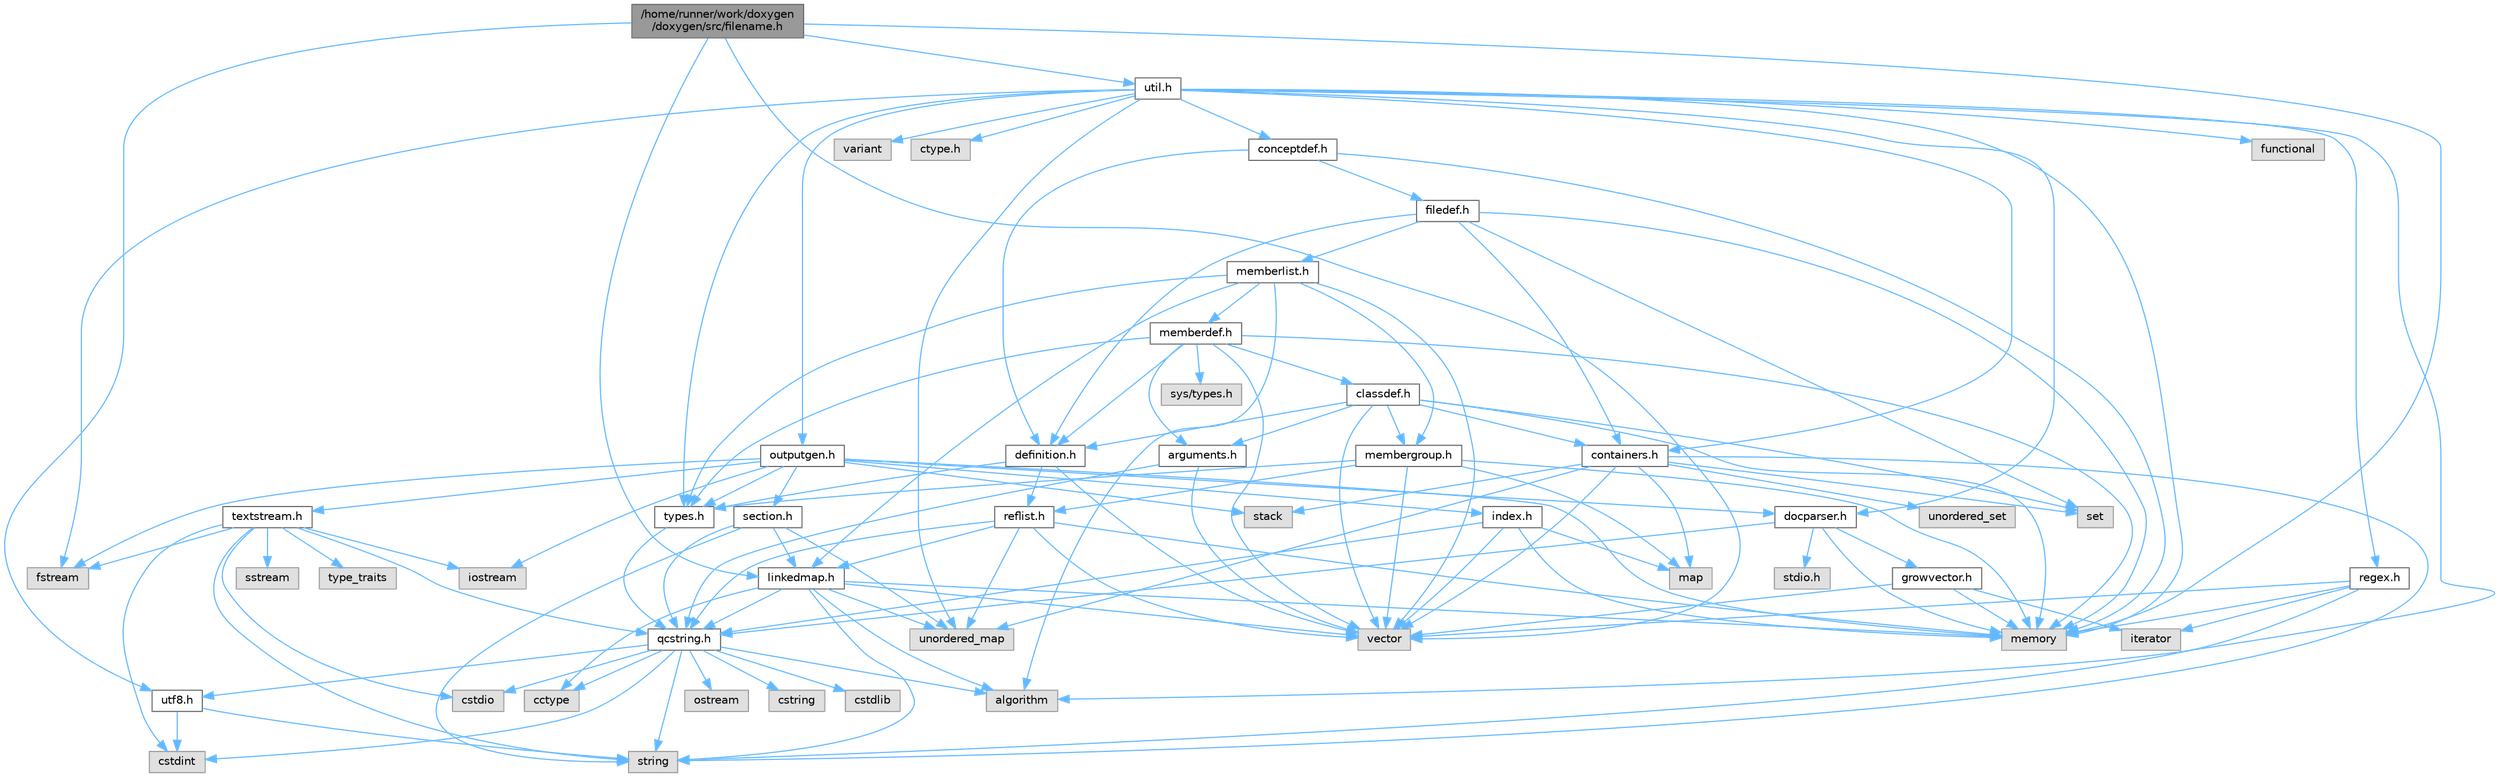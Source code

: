 digraph "/home/runner/work/doxygen/doxygen/src/filename.h"
{
 // INTERACTIVE_SVG=YES
 // LATEX_PDF_SIZE
  bgcolor="transparent";
  edge [fontname=Helvetica,fontsize=10,labelfontname=Helvetica,labelfontsize=10];
  node [fontname=Helvetica,fontsize=10,shape=box,height=0.2,width=0.4];
  Node1 [id="Node000001",label="/home/runner/work/doxygen\l/doxygen/src/filename.h",height=0.2,width=0.4,color="gray40", fillcolor="grey60", style="filled", fontcolor="black"];
  Node1 -> Node2 [id="edge1_Node000001_Node000002",color="steelblue1",style="solid"];
  Node2 [id="Node000002",label="memory",height=0.2,width=0.4,color="grey60", fillcolor="#E0E0E0", style="filled"];
  Node1 -> Node3 [id="edge2_Node000001_Node000003",color="steelblue1",style="solid"];
  Node3 [id="Node000003",label="vector",height=0.2,width=0.4,color="grey60", fillcolor="#E0E0E0", style="filled"];
  Node1 -> Node4 [id="edge3_Node000001_Node000004",color="steelblue1",style="solid"];
  Node4 [id="Node000004",label="linkedmap.h",height=0.2,width=0.4,color="grey40", fillcolor="white", style="filled",URL="$da/de1/linkedmap_8h.html",tooltip=" "];
  Node4 -> Node5 [id="edge4_Node000004_Node000005",color="steelblue1",style="solid"];
  Node5 [id="Node000005",label="unordered_map",height=0.2,width=0.4,color="grey60", fillcolor="#E0E0E0", style="filled"];
  Node4 -> Node3 [id="edge5_Node000004_Node000003",color="steelblue1",style="solid"];
  Node4 -> Node2 [id="edge6_Node000004_Node000002",color="steelblue1",style="solid"];
  Node4 -> Node6 [id="edge7_Node000004_Node000006",color="steelblue1",style="solid"];
  Node6 [id="Node000006",label="string",height=0.2,width=0.4,color="grey60", fillcolor="#E0E0E0", style="filled"];
  Node4 -> Node7 [id="edge8_Node000004_Node000007",color="steelblue1",style="solid"];
  Node7 [id="Node000007",label="algorithm",height=0.2,width=0.4,color="grey60", fillcolor="#E0E0E0", style="filled"];
  Node4 -> Node8 [id="edge9_Node000004_Node000008",color="steelblue1",style="solid"];
  Node8 [id="Node000008",label="cctype",height=0.2,width=0.4,color="grey60", fillcolor="#E0E0E0", style="filled"];
  Node4 -> Node9 [id="edge10_Node000004_Node000009",color="steelblue1",style="solid"];
  Node9 [id="Node000009",label="qcstring.h",height=0.2,width=0.4,color="grey40", fillcolor="white", style="filled",URL="$d7/d5c/qcstring_8h.html",tooltip=" "];
  Node9 -> Node6 [id="edge11_Node000009_Node000006",color="steelblue1",style="solid"];
  Node9 -> Node7 [id="edge12_Node000009_Node000007",color="steelblue1",style="solid"];
  Node9 -> Node8 [id="edge13_Node000009_Node000008",color="steelblue1",style="solid"];
  Node9 -> Node10 [id="edge14_Node000009_Node000010",color="steelblue1",style="solid"];
  Node10 [id="Node000010",label="cstring",height=0.2,width=0.4,color="grey60", fillcolor="#E0E0E0", style="filled"];
  Node9 -> Node11 [id="edge15_Node000009_Node000011",color="steelblue1",style="solid"];
  Node11 [id="Node000011",label="cstdio",height=0.2,width=0.4,color="grey60", fillcolor="#E0E0E0", style="filled"];
  Node9 -> Node12 [id="edge16_Node000009_Node000012",color="steelblue1",style="solid"];
  Node12 [id="Node000012",label="cstdlib",height=0.2,width=0.4,color="grey60", fillcolor="#E0E0E0", style="filled"];
  Node9 -> Node13 [id="edge17_Node000009_Node000013",color="steelblue1",style="solid"];
  Node13 [id="Node000013",label="cstdint",height=0.2,width=0.4,color="grey60", fillcolor="#E0E0E0", style="filled"];
  Node9 -> Node14 [id="edge18_Node000009_Node000014",color="steelblue1",style="solid"];
  Node14 [id="Node000014",label="ostream",height=0.2,width=0.4,color="grey60", fillcolor="#E0E0E0", style="filled"];
  Node9 -> Node15 [id="edge19_Node000009_Node000015",color="steelblue1",style="solid"];
  Node15 [id="Node000015",label="utf8.h",height=0.2,width=0.4,color="grey40", fillcolor="white", style="filled",URL="$db/d7c/utf8_8h.html",tooltip="Various UTF8 related helper functions."];
  Node15 -> Node13 [id="edge20_Node000015_Node000013",color="steelblue1",style="solid"];
  Node15 -> Node6 [id="edge21_Node000015_Node000006",color="steelblue1",style="solid"];
  Node1 -> Node15 [id="edge22_Node000001_Node000015",color="steelblue1",style="solid"];
  Node1 -> Node16 [id="edge23_Node000001_Node000016",color="steelblue1",style="solid"];
  Node16 [id="Node000016",label="util.h",height=0.2,width=0.4,color="grey40", fillcolor="white", style="filled",URL="$d8/d3c/util_8h.html",tooltip="A bunch of utility functions."];
  Node16 -> Node2 [id="edge24_Node000016_Node000002",color="steelblue1",style="solid"];
  Node16 -> Node5 [id="edge25_Node000016_Node000005",color="steelblue1",style="solid"];
  Node16 -> Node7 [id="edge26_Node000016_Node000007",color="steelblue1",style="solid"];
  Node16 -> Node17 [id="edge27_Node000016_Node000017",color="steelblue1",style="solid"];
  Node17 [id="Node000017",label="functional",height=0.2,width=0.4,color="grey60", fillcolor="#E0E0E0", style="filled"];
  Node16 -> Node18 [id="edge28_Node000016_Node000018",color="steelblue1",style="solid"];
  Node18 [id="Node000018",label="fstream",height=0.2,width=0.4,color="grey60", fillcolor="#E0E0E0", style="filled"];
  Node16 -> Node19 [id="edge29_Node000016_Node000019",color="steelblue1",style="solid"];
  Node19 [id="Node000019",label="variant",height=0.2,width=0.4,color="grey60", fillcolor="#E0E0E0", style="filled"];
  Node16 -> Node20 [id="edge30_Node000016_Node000020",color="steelblue1",style="solid"];
  Node20 [id="Node000020",label="ctype.h",height=0.2,width=0.4,color="grey60", fillcolor="#E0E0E0", style="filled"];
  Node16 -> Node21 [id="edge31_Node000016_Node000021",color="steelblue1",style="solid"];
  Node21 [id="Node000021",label="types.h",height=0.2,width=0.4,color="grey40", fillcolor="white", style="filled",URL="$d9/d49/types_8h.html",tooltip="This file contains a number of basic enums and types."];
  Node21 -> Node9 [id="edge32_Node000021_Node000009",color="steelblue1",style="solid"];
  Node16 -> Node22 [id="edge33_Node000016_Node000022",color="steelblue1",style="solid"];
  Node22 [id="Node000022",label="docparser.h",height=0.2,width=0.4,color="grey40", fillcolor="white", style="filled",URL="$de/d9c/docparser_8h.html",tooltip=" "];
  Node22 -> Node23 [id="edge34_Node000022_Node000023",color="steelblue1",style="solid"];
  Node23 [id="Node000023",label="stdio.h",height=0.2,width=0.4,color="grey60", fillcolor="#E0E0E0", style="filled"];
  Node22 -> Node2 [id="edge35_Node000022_Node000002",color="steelblue1",style="solid"];
  Node22 -> Node9 [id="edge36_Node000022_Node000009",color="steelblue1",style="solid"];
  Node22 -> Node24 [id="edge37_Node000022_Node000024",color="steelblue1",style="solid"];
  Node24 [id="Node000024",label="growvector.h",height=0.2,width=0.4,color="grey40", fillcolor="white", style="filled",URL="$d7/d50/growvector_8h.html",tooltip=" "];
  Node24 -> Node3 [id="edge38_Node000024_Node000003",color="steelblue1",style="solid"];
  Node24 -> Node2 [id="edge39_Node000024_Node000002",color="steelblue1",style="solid"];
  Node24 -> Node25 [id="edge40_Node000024_Node000025",color="steelblue1",style="solid"];
  Node25 [id="Node000025",label="iterator",height=0.2,width=0.4,color="grey60", fillcolor="#E0E0E0", style="filled"];
  Node16 -> Node26 [id="edge41_Node000016_Node000026",color="steelblue1",style="solid"];
  Node26 [id="Node000026",label="containers.h",height=0.2,width=0.4,color="grey40", fillcolor="white", style="filled",URL="$d5/d75/containers_8h.html",tooltip=" "];
  Node26 -> Node3 [id="edge42_Node000026_Node000003",color="steelblue1",style="solid"];
  Node26 -> Node6 [id="edge43_Node000026_Node000006",color="steelblue1",style="solid"];
  Node26 -> Node27 [id="edge44_Node000026_Node000027",color="steelblue1",style="solid"];
  Node27 [id="Node000027",label="set",height=0.2,width=0.4,color="grey60", fillcolor="#E0E0E0", style="filled"];
  Node26 -> Node28 [id="edge45_Node000026_Node000028",color="steelblue1",style="solid"];
  Node28 [id="Node000028",label="map",height=0.2,width=0.4,color="grey60", fillcolor="#E0E0E0", style="filled"];
  Node26 -> Node29 [id="edge46_Node000026_Node000029",color="steelblue1",style="solid"];
  Node29 [id="Node000029",label="unordered_set",height=0.2,width=0.4,color="grey60", fillcolor="#E0E0E0", style="filled"];
  Node26 -> Node5 [id="edge47_Node000026_Node000005",color="steelblue1",style="solid"];
  Node26 -> Node30 [id="edge48_Node000026_Node000030",color="steelblue1",style="solid"];
  Node30 [id="Node000030",label="stack",height=0.2,width=0.4,color="grey60", fillcolor="#E0E0E0", style="filled"];
  Node16 -> Node31 [id="edge49_Node000016_Node000031",color="steelblue1",style="solid"];
  Node31 [id="Node000031",label="outputgen.h",height=0.2,width=0.4,color="grey40", fillcolor="white", style="filled",URL="$df/d06/outputgen_8h.html",tooltip=" "];
  Node31 -> Node2 [id="edge50_Node000031_Node000002",color="steelblue1",style="solid"];
  Node31 -> Node30 [id="edge51_Node000031_Node000030",color="steelblue1",style="solid"];
  Node31 -> Node32 [id="edge52_Node000031_Node000032",color="steelblue1",style="solid"];
  Node32 [id="Node000032",label="iostream",height=0.2,width=0.4,color="grey60", fillcolor="#E0E0E0", style="filled"];
  Node31 -> Node18 [id="edge53_Node000031_Node000018",color="steelblue1",style="solid"];
  Node31 -> Node21 [id="edge54_Node000031_Node000021",color="steelblue1",style="solid"];
  Node31 -> Node33 [id="edge55_Node000031_Node000033",color="steelblue1",style="solid"];
  Node33 [id="Node000033",label="index.h",height=0.2,width=0.4,color="grey40", fillcolor="white", style="filled",URL="$d1/db5/index_8h.html",tooltip=" "];
  Node33 -> Node2 [id="edge56_Node000033_Node000002",color="steelblue1",style="solid"];
  Node33 -> Node3 [id="edge57_Node000033_Node000003",color="steelblue1",style="solid"];
  Node33 -> Node28 [id="edge58_Node000033_Node000028",color="steelblue1",style="solid"];
  Node33 -> Node9 [id="edge59_Node000033_Node000009",color="steelblue1",style="solid"];
  Node31 -> Node34 [id="edge60_Node000031_Node000034",color="steelblue1",style="solid"];
  Node34 [id="Node000034",label="section.h",height=0.2,width=0.4,color="grey40", fillcolor="white", style="filled",URL="$d1/d2a/section_8h.html",tooltip=" "];
  Node34 -> Node6 [id="edge61_Node000034_Node000006",color="steelblue1",style="solid"];
  Node34 -> Node5 [id="edge62_Node000034_Node000005",color="steelblue1",style="solid"];
  Node34 -> Node9 [id="edge63_Node000034_Node000009",color="steelblue1",style="solid"];
  Node34 -> Node4 [id="edge64_Node000034_Node000004",color="steelblue1",style="solid"];
  Node31 -> Node35 [id="edge65_Node000031_Node000035",color="steelblue1",style="solid"];
  Node35 [id="Node000035",label="textstream.h",height=0.2,width=0.4,color="grey40", fillcolor="white", style="filled",URL="$d4/d7d/textstream_8h.html",tooltip=" "];
  Node35 -> Node6 [id="edge66_Node000035_Node000006",color="steelblue1",style="solid"];
  Node35 -> Node32 [id="edge67_Node000035_Node000032",color="steelblue1",style="solid"];
  Node35 -> Node36 [id="edge68_Node000035_Node000036",color="steelblue1",style="solid"];
  Node36 [id="Node000036",label="sstream",height=0.2,width=0.4,color="grey60", fillcolor="#E0E0E0", style="filled"];
  Node35 -> Node13 [id="edge69_Node000035_Node000013",color="steelblue1",style="solid"];
  Node35 -> Node11 [id="edge70_Node000035_Node000011",color="steelblue1",style="solid"];
  Node35 -> Node18 [id="edge71_Node000035_Node000018",color="steelblue1",style="solid"];
  Node35 -> Node37 [id="edge72_Node000035_Node000037",color="steelblue1",style="solid"];
  Node37 [id="Node000037",label="type_traits",height=0.2,width=0.4,color="grey60", fillcolor="#E0E0E0", style="filled"];
  Node35 -> Node9 [id="edge73_Node000035_Node000009",color="steelblue1",style="solid"];
  Node31 -> Node22 [id="edge74_Node000031_Node000022",color="steelblue1",style="solid"];
  Node16 -> Node38 [id="edge75_Node000016_Node000038",color="steelblue1",style="solid"];
  Node38 [id="Node000038",label="regex.h",height=0.2,width=0.4,color="grey40", fillcolor="white", style="filled",URL="$d1/d21/regex_8h.html",tooltip=" "];
  Node38 -> Node2 [id="edge76_Node000038_Node000002",color="steelblue1",style="solid"];
  Node38 -> Node6 [id="edge77_Node000038_Node000006",color="steelblue1",style="solid"];
  Node38 -> Node3 [id="edge78_Node000038_Node000003",color="steelblue1",style="solid"];
  Node38 -> Node25 [id="edge79_Node000038_Node000025",color="steelblue1",style="solid"];
  Node16 -> Node39 [id="edge80_Node000016_Node000039",color="steelblue1",style="solid"];
  Node39 [id="Node000039",label="conceptdef.h",height=0.2,width=0.4,color="grey40", fillcolor="white", style="filled",URL="$da/df1/conceptdef_8h.html",tooltip=" "];
  Node39 -> Node2 [id="edge81_Node000039_Node000002",color="steelblue1",style="solid"];
  Node39 -> Node40 [id="edge82_Node000039_Node000040",color="steelblue1",style="solid"];
  Node40 [id="Node000040",label="definition.h",height=0.2,width=0.4,color="grey40", fillcolor="white", style="filled",URL="$df/da1/definition_8h.html",tooltip=" "];
  Node40 -> Node3 [id="edge83_Node000040_Node000003",color="steelblue1",style="solid"];
  Node40 -> Node21 [id="edge84_Node000040_Node000021",color="steelblue1",style="solid"];
  Node40 -> Node41 [id="edge85_Node000040_Node000041",color="steelblue1",style="solid"];
  Node41 [id="Node000041",label="reflist.h",height=0.2,width=0.4,color="grey40", fillcolor="white", style="filled",URL="$d1/d02/reflist_8h.html",tooltip=" "];
  Node41 -> Node3 [id="edge86_Node000041_Node000003",color="steelblue1",style="solid"];
  Node41 -> Node5 [id="edge87_Node000041_Node000005",color="steelblue1",style="solid"];
  Node41 -> Node2 [id="edge88_Node000041_Node000002",color="steelblue1",style="solid"];
  Node41 -> Node9 [id="edge89_Node000041_Node000009",color="steelblue1",style="solid"];
  Node41 -> Node4 [id="edge90_Node000041_Node000004",color="steelblue1",style="solid"];
  Node39 -> Node42 [id="edge91_Node000039_Node000042",color="steelblue1",style="solid"];
  Node42 [id="Node000042",label="filedef.h",height=0.2,width=0.4,color="grey40", fillcolor="white", style="filled",URL="$d4/d3a/filedef_8h.html",tooltip=" "];
  Node42 -> Node2 [id="edge92_Node000042_Node000002",color="steelblue1",style="solid"];
  Node42 -> Node27 [id="edge93_Node000042_Node000027",color="steelblue1",style="solid"];
  Node42 -> Node40 [id="edge94_Node000042_Node000040",color="steelblue1",style="solid"];
  Node42 -> Node43 [id="edge95_Node000042_Node000043",color="steelblue1",style="solid"];
  Node43 [id="Node000043",label="memberlist.h",height=0.2,width=0.4,color="grey40", fillcolor="white", style="filled",URL="$dd/d78/memberlist_8h.html",tooltip=" "];
  Node43 -> Node3 [id="edge96_Node000043_Node000003",color="steelblue1",style="solid"];
  Node43 -> Node7 [id="edge97_Node000043_Node000007",color="steelblue1",style="solid"];
  Node43 -> Node44 [id="edge98_Node000043_Node000044",color="steelblue1",style="solid"];
  Node44 [id="Node000044",label="memberdef.h",height=0.2,width=0.4,color="grey40", fillcolor="white", style="filled",URL="$d4/d46/memberdef_8h.html",tooltip=" "];
  Node44 -> Node3 [id="edge99_Node000044_Node000003",color="steelblue1",style="solid"];
  Node44 -> Node2 [id="edge100_Node000044_Node000002",color="steelblue1",style="solid"];
  Node44 -> Node45 [id="edge101_Node000044_Node000045",color="steelblue1",style="solid"];
  Node45 [id="Node000045",label="sys/types.h",height=0.2,width=0.4,color="grey60", fillcolor="#E0E0E0", style="filled"];
  Node44 -> Node21 [id="edge102_Node000044_Node000021",color="steelblue1",style="solid"];
  Node44 -> Node40 [id="edge103_Node000044_Node000040",color="steelblue1",style="solid"];
  Node44 -> Node46 [id="edge104_Node000044_Node000046",color="steelblue1",style="solid"];
  Node46 [id="Node000046",label="arguments.h",height=0.2,width=0.4,color="grey40", fillcolor="white", style="filled",URL="$df/d9b/arguments_8h.html",tooltip=" "];
  Node46 -> Node3 [id="edge105_Node000046_Node000003",color="steelblue1",style="solid"];
  Node46 -> Node9 [id="edge106_Node000046_Node000009",color="steelblue1",style="solid"];
  Node44 -> Node47 [id="edge107_Node000044_Node000047",color="steelblue1",style="solid"];
  Node47 [id="Node000047",label="classdef.h",height=0.2,width=0.4,color="grey40", fillcolor="white", style="filled",URL="$d1/da6/classdef_8h.html",tooltip=" "];
  Node47 -> Node2 [id="edge108_Node000047_Node000002",color="steelblue1",style="solid"];
  Node47 -> Node3 [id="edge109_Node000047_Node000003",color="steelblue1",style="solid"];
  Node47 -> Node27 [id="edge110_Node000047_Node000027",color="steelblue1",style="solid"];
  Node47 -> Node26 [id="edge111_Node000047_Node000026",color="steelblue1",style="solid"];
  Node47 -> Node40 [id="edge112_Node000047_Node000040",color="steelblue1",style="solid"];
  Node47 -> Node46 [id="edge113_Node000047_Node000046",color="steelblue1",style="solid"];
  Node47 -> Node48 [id="edge114_Node000047_Node000048",color="steelblue1",style="solid"];
  Node48 [id="Node000048",label="membergroup.h",height=0.2,width=0.4,color="grey40", fillcolor="white", style="filled",URL="$d9/d11/membergroup_8h.html",tooltip=" "];
  Node48 -> Node3 [id="edge115_Node000048_Node000003",color="steelblue1",style="solid"];
  Node48 -> Node28 [id="edge116_Node000048_Node000028",color="steelblue1",style="solid"];
  Node48 -> Node2 [id="edge117_Node000048_Node000002",color="steelblue1",style="solid"];
  Node48 -> Node21 [id="edge118_Node000048_Node000021",color="steelblue1",style="solid"];
  Node48 -> Node41 [id="edge119_Node000048_Node000041",color="steelblue1",style="solid"];
  Node43 -> Node4 [id="edge120_Node000043_Node000004",color="steelblue1",style="solid"];
  Node43 -> Node21 [id="edge121_Node000043_Node000021",color="steelblue1",style="solid"];
  Node43 -> Node48 [id="edge122_Node000043_Node000048",color="steelblue1",style="solid"];
  Node42 -> Node26 [id="edge123_Node000042_Node000026",color="steelblue1",style="solid"];
}
